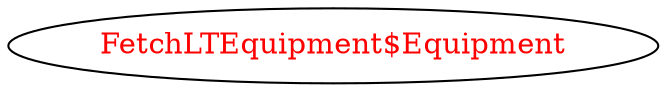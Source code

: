 digraph dependencyGraph {
 concentrate=true;
 ranksep="2.0";
 rankdir="LR"; 
 splines="ortho";
"FetchLTEquipment$Equipment" [fontcolor="red"];
}